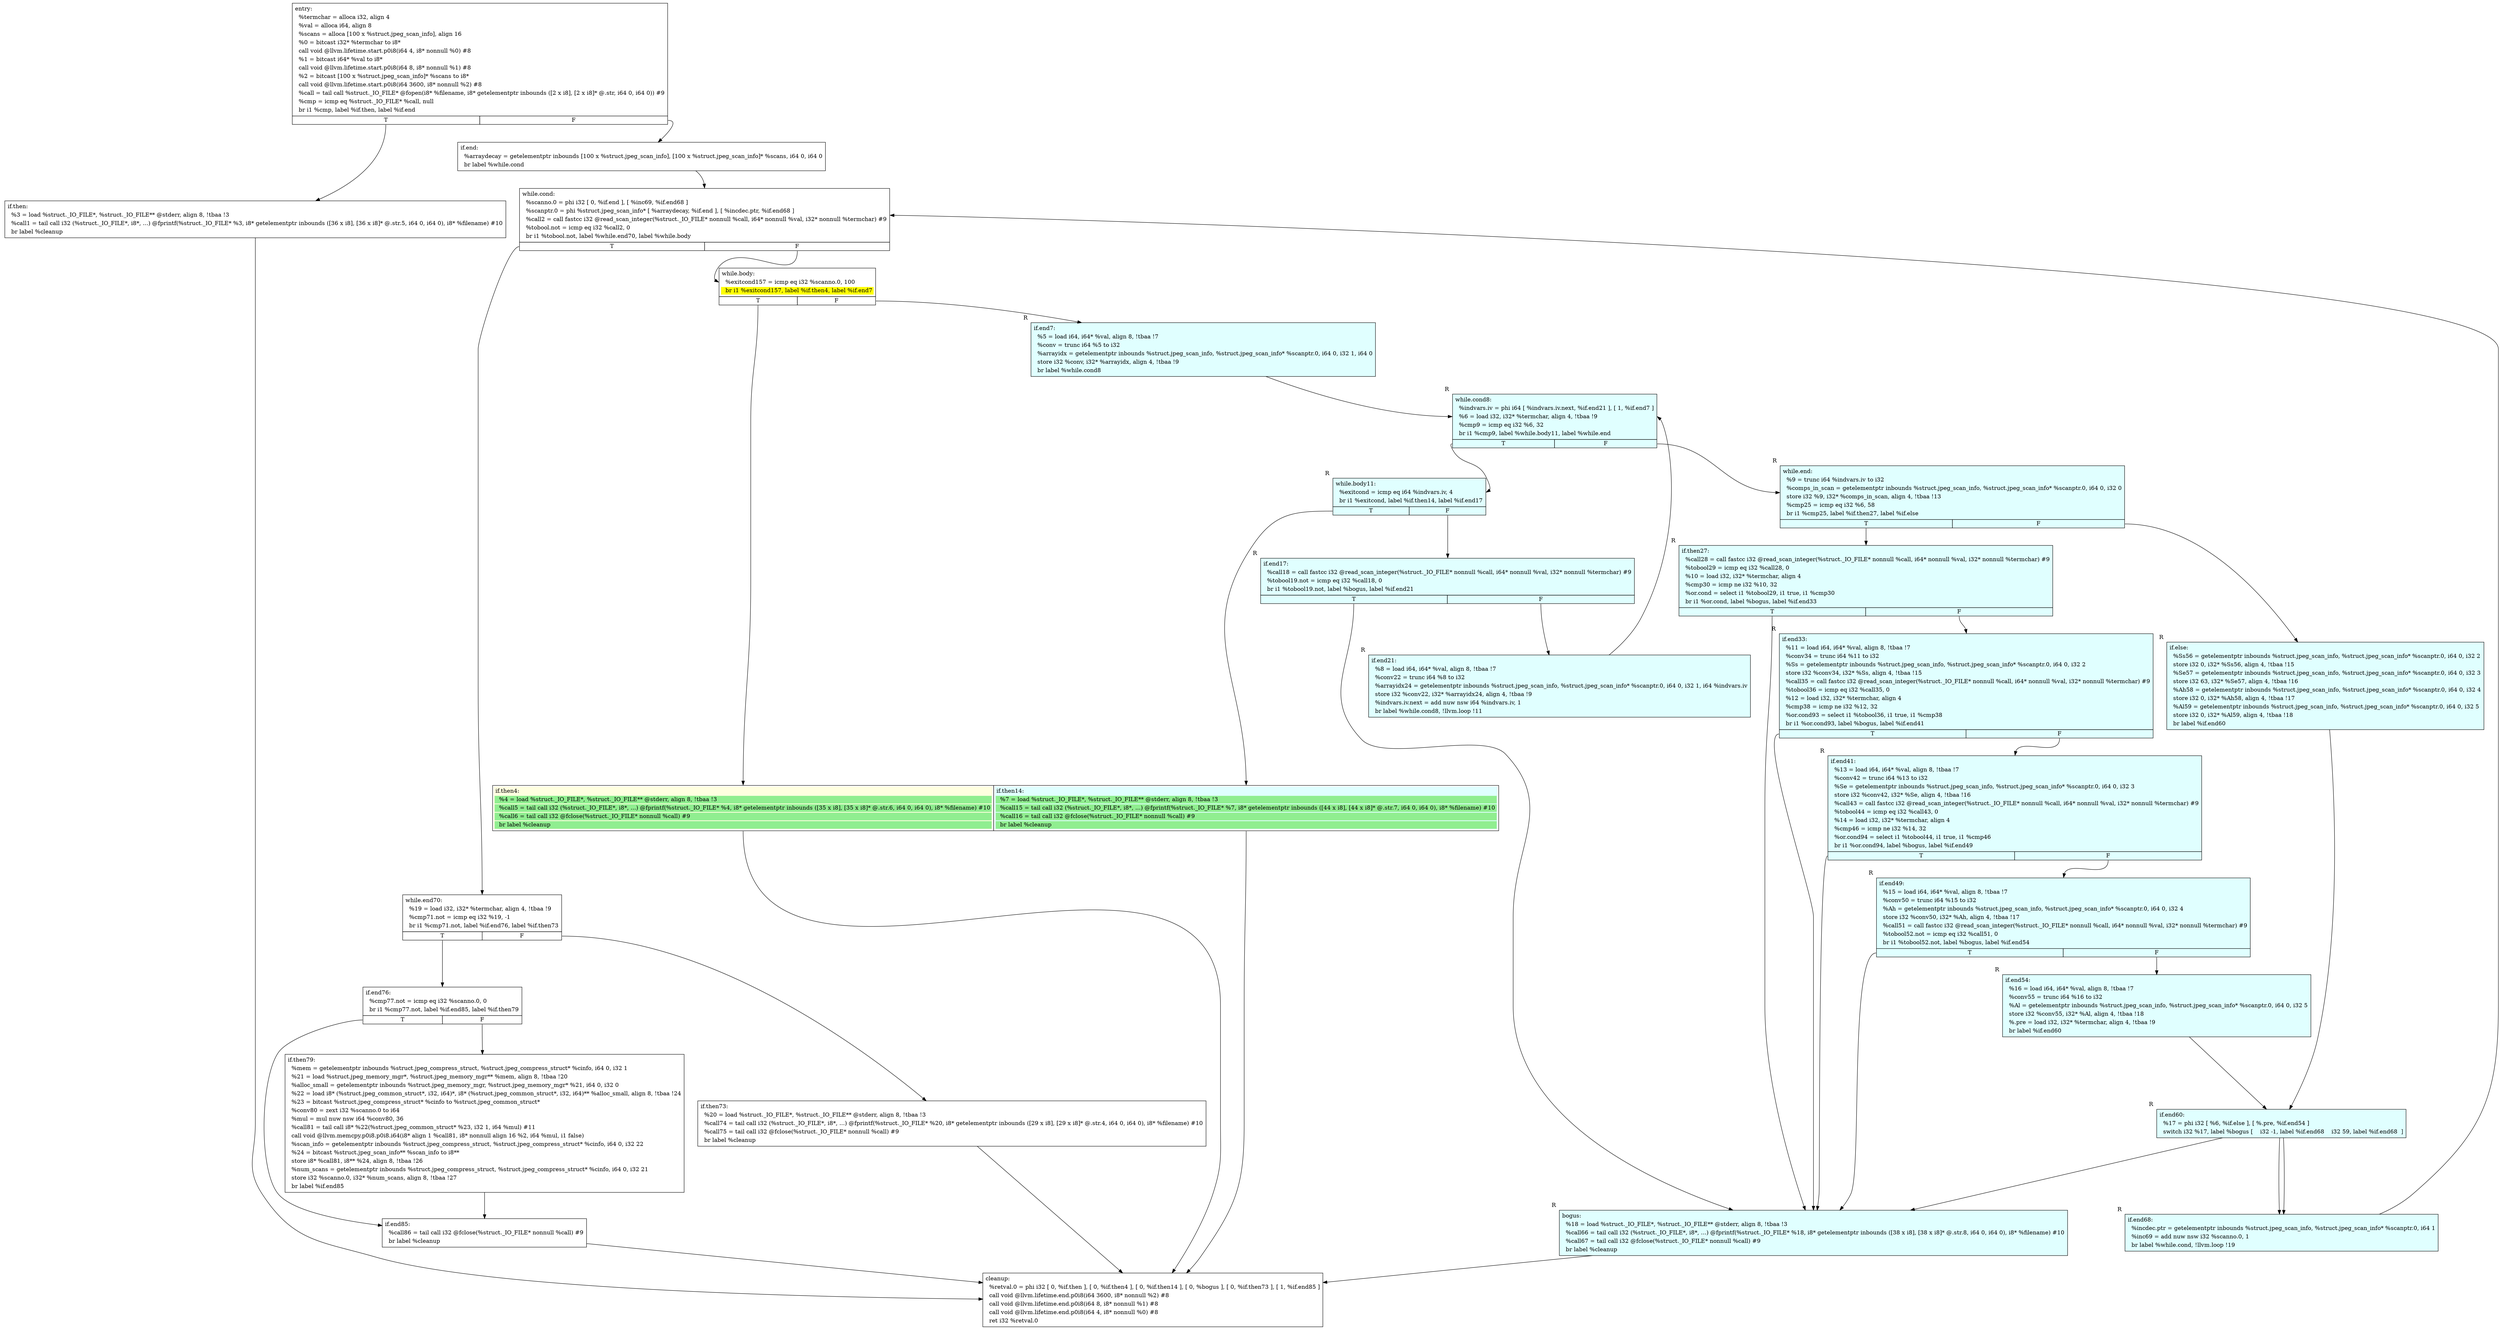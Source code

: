 digraph {
m_bb0 [shape = none, label  = <<table border="0" cellspacing="0">
<tr><td port="f1" border="1" colspan="2"><table bgcolor="LightYellow" border="0">
<tr><td align="left">if.then4:</td></tr>
<tr><td bgcolor="lightgreen" align="left">  %4 = load %struct._IO_FILE*, %struct._IO_FILE** @stderr, align 8, !tbaa !3</td></tr>
<tr><td bgcolor="lightgreen" align="left">  %call5 = tail call i32 (%struct._IO_FILE*, i8*, ...) @fprintf(%struct._IO_FILE* %4, i8* getelementptr inbounds ([35 x i8], [35 x i8]* @.str.6, i64 0, i64 0), i8* %filename) #10</td></tr>
<tr><td bgcolor="lightgreen" align="left">  %call6 = tail call i32 @fclose(%struct._IO_FILE* nonnull %call) #9</td></tr>
<tr><td bgcolor="lightgreen" align="left">  br label %cleanup</td></tr>
</table>
</td>
<td port="f2" border="1" colspan="2"><table bgcolor="LightCyan" border="0">
<tr><td align="left">if.then14:</td></tr>
<tr><td bgcolor="lightgreen" align="left">  %7 = load %struct._IO_FILE*, %struct._IO_FILE** @stderr, align 8, !tbaa !3</td></tr>
<tr><td bgcolor="lightgreen" align="left">  %call15 = tail call i32 (%struct._IO_FILE*, i8*, ...) @fprintf(%struct._IO_FILE* %7, i8* getelementptr inbounds ([44 x i8], [44 x i8]* @.str.7, i64 0, i64 0), i8* %filename) #10</td></tr>
<tr><td bgcolor="lightgreen" align="left">  %call16 = tail call i32 @fclose(%struct._IO_FILE* nonnull %call) #9</td></tr>
<tr><td bgcolor="lightgreen" align="left">  br label %cleanup</td></tr>
</table>
</td></tr>
</table>> ]
f_bb0 [shape = none, label  = <<table  border="0" cellspacing="0">
<tr><td port="f" border="1" colspan="2"><table border="0">
<tr><td align="left">entry:</td></tr>
<tr><td align="left">  %termchar = alloca i32, align 4</td></tr>
<tr><td align="left">  %val = alloca i64, align 8</td></tr>
<tr><td align="left">  %scans = alloca [100 x %struct.jpeg_scan_info], align 16</td></tr>
<tr><td align="left">  %0 = bitcast i32* %termchar to i8*</td></tr>
<tr><td align="left">  call void @llvm.lifetime.start.p0i8(i64 4, i8* nonnull %0) #8</td></tr>
<tr><td align="left">  %1 = bitcast i64* %val to i8*</td></tr>
<tr><td align="left">  call void @llvm.lifetime.start.p0i8(i64 8, i8* nonnull %1) #8</td></tr>
<tr><td align="left">  %2 = bitcast [100 x %struct.jpeg_scan_info]* %scans to i8*</td></tr>
<tr><td align="left">  call void @llvm.lifetime.start.p0i8(i64 3600, i8* nonnull %2) #8</td></tr>
<tr><td align="left">  %call = tail call %struct._IO_FILE* @fopen(i8* %filename, i8* getelementptr inbounds ([2 x i8], [2 x i8]* @.str, i64 0, i64 0)) #9</td></tr>
<tr><td align="left">  %cmp = icmp eq %struct._IO_FILE* %call, null</td></tr>
<tr><td align="left">  br i1 %cmp, label %if.then, label %if.end</td></tr>
</table>
</td></tr>
<tr><td border="1" port="fT">T</td><td border="1" port="fF">F</td></tr>
</table>> ]
f_bb1 [shape = none, label  = <<table  border="0" cellspacing="0">
<tr><td port="f" border="1"><table border="0">
<tr><td align="left">if.then:</td></tr>
<tr><td align="left">  %3 = load %struct._IO_FILE*, %struct._IO_FILE** @stderr, align 8, !tbaa !3</td></tr>
<tr><td align="left">  %call1 = tail call i32 (%struct._IO_FILE*, i8*, ...) @fprintf(%struct._IO_FILE* %3, i8* getelementptr inbounds ([36 x i8], [36 x i8]* @.str.5, i64 0, i64 0), i8* %filename) #10</td></tr>
<tr><td align="left">  br label %cleanup</td></tr>
</table>
</td></tr>
</table>> ]
f_bb2 [shape = none, label  = <<table  border="0" cellspacing="0">
<tr><td port="f" border="1"><table border="0">
<tr><td align="left">if.end:</td></tr>
<tr><td align="left">  %arraydecay = getelementptr inbounds [100 x %struct.jpeg_scan_info], [100 x %struct.jpeg_scan_info]* %scans, i64 0, i64 0</td></tr>
<tr><td align="left">  br label %while.cond</td></tr>
</table>
</td></tr>
</table>> ]
f_bb3 [shape = none, label  = <<table  border="0" cellspacing="0">
<tr><td port="f" border="1" colspan="2"><table border="0">
<tr><td align="left">while.cond:</td></tr>
<tr><td align="left">  %scanno.0 = phi i32 [ 0, %if.end ], [ %inc69, %if.end68 ]</td></tr>
<tr><td align="left">  %scanptr.0 = phi %struct.jpeg_scan_info* [ %arraydecay, %if.end ], [ %incdec.ptr, %if.end68 ]</td></tr>
<tr><td align="left">  %call2 = call fastcc i32 @read_scan_integer(%struct._IO_FILE* nonnull %call, i64* nonnull %val, i32* nonnull %termchar) #9</td></tr>
<tr><td align="left">  %tobool.not = icmp eq i32 %call2, 0</td></tr>
<tr><td align="left">  br i1 %tobool.not, label %while.end70, label %while.body</td></tr>
</table>
</td></tr>
<tr><td border="1" port="fT">T</td><td border="1" port="fF">F</td></tr>
</table>> ]
f_bb4 [shape = none, label  = <<table  border="0" cellspacing="0">
<tr><td port="f" border="1" colspan="2"><table border="0">
<tr><td align="left">while.body:</td></tr>
<tr><td align="left">  %exitcond157 = icmp eq i32 %scanno.0, 100</td></tr>
<tr><td bgcolor="yellow" align="left">  br i1 %exitcond157, label %if.then4, label %if.end7</td></tr>
</table>
</td></tr>
<tr><td border="1" port="fT">T</td><td border="1" port="fF">F</td></tr>
</table>> ]
f_bb5 [shape = none,  xlabel="R", label  = <<table  bgcolor="LightCyan"  border="0" cellspacing="0">
<tr><td port="f" border="1"><table border="0">
<tr><td align="left">if.end7:</td></tr>
<tr><td align="left">  %5 = load i64, i64* %val, align 8, !tbaa !7</td></tr>
<tr><td align="left">  %conv = trunc i64 %5 to i32</td></tr>
<tr><td align="left">  %arrayidx = getelementptr inbounds %struct.jpeg_scan_info, %struct.jpeg_scan_info* %scanptr.0, i64 0, i32 1, i64 0</td></tr>
<tr><td align="left">  store i32 %conv, i32* %arrayidx, align 4, !tbaa !9</td></tr>
<tr><td align="left">  br label %while.cond8</td></tr>
</table>
</td></tr>
</table>> ]
f_bb6 [shape = none,  xlabel="R", label  = <<table  bgcolor="LightCyan"  border="0" cellspacing="0">
<tr><td port="f" border="1" colspan="2"><table border="0">
<tr><td align="left">while.cond8:</td></tr>
<tr><td align="left">  %indvars.iv = phi i64 [ %indvars.iv.next, %if.end21 ], [ 1, %if.end7 ]</td></tr>
<tr><td align="left">  %6 = load i32, i32* %termchar, align 4, !tbaa !9</td></tr>
<tr><td align="left">  %cmp9 = icmp eq i32 %6, 32</td></tr>
<tr><td align="left">  br i1 %cmp9, label %while.body11, label %while.end</td></tr>
</table>
</td></tr>
<tr><td border="1" port="fT">T</td><td border="1" port="fF">F</td></tr>
</table>> ]
f_bb7 [shape = none,  xlabel="R", label  = <<table  bgcolor="LightCyan"  border="0" cellspacing="0">
<tr><td port="f" border="1" colspan="2"><table border="0">
<tr><td align="left">while.body11:</td></tr>
<tr><td align="left">  %exitcond = icmp eq i64 %indvars.iv, 4</td></tr>
<tr><td align="left">  br i1 %exitcond, label %if.then14, label %if.end17</td></tr>
</table>
</td></tr>
<tr><td border="1" port="fT">T</td><td border="1" port="fF">F</td></tr>
</table>> ]
f_bb8 [shape = none,  xlabel="R", label  = <<table  bgcolor="LightCyan"  border="0" cellspacing="0">
<tr><td port="f" border="1" colspan="2"><table border="0">
<tr><td align="left">if.end17:</td></tr>
<tr><td align="left">  %call18 = call fastcc i32 @read_scan_integer(%struct._IO_FILE* nonnull %call, i64* nonnull %val, i32* nonnull %termchar) #9</td></tr>
<tr><td align="left">  %tobool19.not = icmp eq i32 %call18, 0</td></tr>
<tr><td align="left">  br i1 %tobool19.not, label %bogus, label %if.end21</td></tr>
</table>
</td></tr>
<tr><td border="1" port="fT">T</td><td border="1" port="fF">F</td></tr>
</table>> ]
f_bb9 [shape = none,  xlabel="R", label  = <<table  bgcolor="LightCyan"  border="0" cellspacing="0">
<tr><td port="f" border="1"><table border="0">
<tr><td align="left">if.end21:</td></tr>
<tr><td align="left">  %8 = load i64, i64* %val, align 8, !tbaa !7</td></tr>
<tr><td align="left">  %conv22 = trunc i64 %8 to i32</td></tr>
<tr><td align="left">  %arrayidx24 = getelementptr inbounds %struct.jpeg_scan_info, %struct.jpeg_scan_info* %scanptr.0, i64 0, i32 1, i64 %indvars.iv</td></tr>
<tr><td align="left">  store i32 %conv22, i32* %arrayidx24, align 4, !tbaa !9</td></tr>
<tr><td align="left">  %indvars.iv.next = add nuw nsw i64 %indvars.iv, 1</td></tr>
<tr><td align="left">  br label %while.cond8, !llvm.loop !11</td></tr>
</table>
</td></tr>
</table>> ]
f_bb10 [shape = none,  xlabel="R", label  = <<table  bgcolor="LightCyan"  border="0" cellspacing="0">
<tr><td port="f" border="1" colspan="2"><table border="0">
<tr><td align="left">while.end:</td></tr>
<tr><td align="left">  %9 = trunc i64 %indvars.iv to i32</td></tr>
<tr><td align="left">  %comps_in_scan = getelementptr inbounds %struct.jpeg_scan_info, %struct.jpeg_scan_info* %scanptr.0, i64 0, i32 0</td></tr>
<tr><td align="left">  store i32 %9, i32* %comps_in_scan, align 4, !tbaa !13</td></tr>
<tr><td align="left">  %cmp25 = icmp eq i32 %6, 58</td></tr>
<tr><td align="left">  br i1 %cmp25, label %if.then27, label %if.else</td></tr>
</table>
</td></tr>
<tr><td border="1" port="fT">T</td><td border="1" port="fF">F</td></tr>
</table>> ]
f_bb11 [shape = none,  xlabel="R", label  = <<table  bgcolor="LightCyan"  border="0" cellspacing="0">
<tr><td port="f" border="1" colspan="2"><table border="0">
<tr><td align="left">if.then27:</td></tr>
<tr><td align="left">  %call28 = call fastcc i32 @read_scan_integer(%struct._IO_FILE* nonnull %call, i64* nonnull %val, i32* nonnull %termchar) #9</td></tr>
<tr><td align="left">  %tobool29 = icmp eq i32 %call28, 0</td></tr>
<tr><td align="left">  %10 = load i32, i32* %termchar, align 4</td></tr>
<tr><td align="left">  %cmp30 = icmp ne i32 %10, 32</td></tr>
<tr><td align="left">  %or.cond = select i1 %tobool29, i1 true, i1 %cmp30</td></tr>
<tr><td align="left">  br i1 %or.cond, label %bogus, label %if.end33</td></tr>
</table>
</td></tr>
<tr><td border="1" port="fT">T</td><td border="1" port="fF">F</td></tr>
</table>> ]
f_bb12 [shape = none,  xlabel="R", label  = <<table  bgcolor="LightCyan"  border="0" cellspacing="0">
<tr><td port="f" border="1" colspan="2"><table border="0">
<tr><td align="left">if.end33:</td></tr>
<tr><td align="left">  %11 = load i64, i64* %val, align 8, !tbaa !7</td></tr>
<tr><td align="left">  %conv34 = trunc i64 %11 to i32</td></tr>
<tr><td align="left">  %Ss = getelementptr inbounds %struct.jpeg_scan_info, %struct.jpeg_scan_info* %scanptr.0, i64 0, i32 2</td></tr>
<tr><td align="left">  store i32 %conv34, i32* %Ss, align 4, !tbaa !15</td></tr>
<tr><td align="left">  %call35 = call fastcc i32 @read_scan_integer(%struct._IO_FILE* nonnull %call, i64* nonnull %val, i32* nonnull %termchar) #9</td></tr>
<tr><td align="left">  %tobool36 = icmp eq i32 %call35, 0</td></tr>
<tr><td align="left">  %12 = load i32, i32* %termchar, align 4</td></tr>
<tr><td align="left">  %cmp38 = icmp ne i32 %12, 32</td></tr>
<tr><td align="left">  %or.cond93 = select i1 %tobool36, i1 true, i1 %cmp38</td></tr>
<tr><td align="left">  br i1 %or.cond93, label %bogus, label %if.end41</td></tr>
</table>
</td></tr>
<tr><td border="1" port="fT">T</td><td border="1" port="fF">F</td></tr>
</table>> ]
f_bb13 [shape = none,  xlabel="R", label  = <<table  bgcolor="LightCyan"  border="0" cellspacing="0">
<tr><td port="f" border="1" colspan="2"><table border="0">
<tr><td align="left">if.end41:</td></tr>
<tr><td align="left">  %13 = load i64, i64* %val, align 8, !tbaa !7</td></tr>
<tr><td align="left">  %conv42 = trunc i64 %13 to i32</td></tr>
<tr><td align="left">  %Se = getelementptr inbounds %struct.jpeg_scan_info, %struct.jpeg_scan_info* %scanptr.0, i64 0, i32 3</td></tr>
<tr><td align="left">  store i32 %conv42, i32* %Se, align 4, !tbaa !16</td></tr>
<tr><td align="left">  %call43 = call fastcc i32 @read_scan_integer(%struct._IO_FILE* nonnull %call, i64* nonnull %val, i32* nonnull %termchar) #9</td></tr>
<tr><td align="left">  %tobool44 = icmp eq i32 %call43, 0</td></tr>
<tr><td align="left">  %14 = load i32, i32* %termchar, align 4</td></tr>
<tr><td align="left">  %cmp46 = icmp ne i32 %14, 32</td></tr>
<tr><td align="left">  %or.cond94 = select i1 %tobool44, i1 true, i1 %cmp46</td></tr>
<tr><td align="left">  br i1 %or.cond94, label %bogus, label %if.end49</td></tr>
</table>
</td></tr>
<tr><td border="1" port="fT">T</td><td border="1" port="fF">F</td></tr>
</table>> ]
f_bb14 [shape = none,  xlabel="R", label  = <<table  bgcolor="LightCyan"  border="0" cellspacing="0">
<tr><td port="f" border="1" colspan="2"><table border="0">
<tr><td align="left">if.end49:</td></tr>
<tr><td align="left">  %15 = load i64, i64* %val, align 8, !tbaa !7</td></tr>
<tr><td align="left">  %conv50 = trunc i64 %15 to i32</td></tr>
<tr><td align="left">  %Ah = getelementptr inbounds %struct.jpeg_scan_info, %struct.jpeg_scan_info* %scanptr.0, i64 0, i32 4</td></tr>
<tr><td align="left">  store i32 %conv50, i32* %Ah, align 4, !tbaa !17</td></tr>
<tr><td align="left">  %call51 = call fastcc i32 @read_scan_integer(%struct._IO_FILE* nonnull %call, i64* nonnull %val, i32* nonnull %termchar) #9</td></tr>
<tr><td align="left">  %tobool52.not = icmp eq i32 %call51, 0</td></tr>
<tr><td align="left">  br i1 %tobool52.not, label %bogus, label %if.end54</td></tr>
</table>
</td></tr>
<tr><td border="1" port="fT">T</td><td border="1" port="fF">F</td></tr>
</table>> ]
f_bb15 [shape = none,  xlabel="R", label  = <<table  bgcolor="LightCyan"  border="0" cellspacing="0">
<tr><td port="f" border="1"><table border="0">
<tr><td align="left">if.end54:</td></tr>
<tr><td align="left">  %16 = load i64, i64* %val, align 8, !tbaa !7</td></tr>
<tr><td align="left">  %conv55 = trunc i64 %16 to i32</td></tr>
<tr><td align="left">  %Al = getelementptr inbounds %struct.jpeg_scan_info, %struct.jpeg_scan_info* %scanptr.0, i64 0, i32 5</td></tr>
<tr><td align="left">  store i32 %conv55, i32* %Al, align 4, !tbaa !18</td></tr>
<tr><td align="left">  %.pre = load i32, i32* %termchar, align 4, !tbaa !9</td></tr>
<tr><td align="left">  br label %if.end60</td></tr>
</table>
</td></tr>
</table>> ]
f_bb16 [shape = none,  xlabel="R", label  = <<table  bgcolor="LightCyan"  border="0" cellspacing="0">
<tr><td port="f" border="1"><table border="0">
<tr><td align="left">if.else:</td></tr>
<tr><td align="left">  %Ss56 = getelementptr inbounds %struct.jpeg_scan_info, %struct.jpeg_scan_info* %scanptr.0, i64 0, i32 2</td></tr>
<tr><td align="left">  store i32 0, i32* %Ss56, align 4, !tbaa !15</td></tr>
<tr><td align="left">  %Se57 = getelementptr inbounds %struct.jpeg_scan_info, %struct.jpeg_scan_info* %scanptr.0, i64 0, i32 3</td></tr>
<tr><td align="left">  store i32 63, i32* %Se57, align 4, !tbaa !16</td></tr>
<tr><td align="left">  %Ah58 = getelementptr inbounds %struct.jpeg_scan_info, %struct.jpeg_scan_info* %scanptr.0, i64 0, i32 4</td></tr>
<tr><td align="left">  store i32 0, i32* %Ah58, align 4, !tbaa !17</td></tr>
<tr><td align="left">  %Al59 = getelementptr inbounds %struct.jpeg_scan_info, %struct.jpeg_scan_info* %scanptr.0, i64 0, i32 5</td></tr>
<tr><td align="left">  store i32 0, i32* %Al59, align 4, !tbaa !18</td></tr>
<tr><td align="left">  br label %if.end60</td></tr>
</table>
</td></tr>
</table>> ]
f_bb17 [shape = none,  xlabel="R", label  = <<table  bgcolor="LightCyan"  border="0" cellspacing="0">
<tr><td port="f" border="1"><table border="0">
<tr><td align="left">if.end60:</td></tr>
<tr><td align="left">  %17 = phi i32 [ %6, %if.else ], [ %.pre, %if.end54 ]</td></tr>
<tr><td align="left">  switch i32 %17, label %bogus [
    i32 -1, label %if.end68
    i32 59, label %if.end68
  ]</td></tr>
</table>
</td></tr>
</table>> ]
f_bb18 [shape = none,  xlabel="R", label  = <<table  bgcolor="LightCyan"  border="0" cellspacing="0">
<tr><td port="f" border="1"><table border="0">
<tr><td align="left">bogus:</td></tr>
<tr><td align="left">  %18 = load %struct._IO_FILE*, %struct._IO_FILE** @stderr, align 8, !tbaa !3</td></tr>
<tr><td align="left">  %call66 = tail call i32 (%struct._IO_FILE*, i8*, ...) @fprintf(%struct._IO_FILE* %18, i8* getelementptr inbounds ([38 x i8], [38 x i8]* @.str.8, i64 0, i64 0), i8* %filename) #10</td></tr>
<tr><td align="left">  %call67 = tail call i32 @fclose(%struct._IO_FILE* nonnull %call) #9</td></tr>
<tr><td align="left">  br label %cleanup</td></tr>
</table>
</td></tr>
</table>> ]
f_bb19 [shape = none,  xlabel="R", label  = <<table  bgcolor="LightCyan"  border="0" cellspacing="0">
<tr><td port="f" border="1"><table border="0">
<tr><td align="left">if.end68:</td></tr>
<tr><td align="left">  %incdec.ptr = getelementptr inbounds %struct.jpeg_scan_info, %struct.jpeg_scan_info* %scanptr.0, i64 1</td></tr>
<tr><td align="left">  %inc69 = add nuw nsw i32 %scanno.0, 1</td></tr>
<tr><td align="left">  br label %while.cond, !llvm.loop !19</td></tr>
</table>
</td></tr>
</table>> ]
f_bb20 [shape = none, label  = <<table  border="0" cellspacing="0">
<tr><td port="f" border="1" colspan="2"><table border="0">
<tr><td align="left">while.end70:</td></tr>
<tr><td align="left">  %19 = load i32, i32* %termchar, align 4, !tbaa !9</td></tr>
<tr><td align="left">  %cmp71.not = icmp eq i32 %19, -1</td></tr>
<tr><td align="left">  br i1 %cmp71.not, label %if.end76, label %if.then73</td></tr>
</table>
</td></tr>
<tr><td border="1" port="fT">T</td><td border="1" port="fF">F</td></tr>
</table>> ]
f_bb21 [shape = none, label  = <<table  border="0" cellspacing="0">
<tr><td port="f" border="1"><table border="0">
<tr><td align="left">if.then73:</td></tr>
<tr><td align="left">  %20 = load %struct._IO_FILE*, %struct._IO_FILE** @stderr, align 8, !tbaa !3</td></tr>
<tr><td align="left">  %call74 = tail call i32 (%struct._IO_FILE*, i8*, ...) @fprintf(%struct._IO_FILE* %20, i8* getelementptr inbounds ([29 x i8], [29 x i8]* @.str.4, i64 0, i64 0), i8* %filename) #10</td></tr>
<tr><td align="left">  %call75 = tail call i32 @fclose(%struct._IO_FILE* nonnull %call) #9</td></tr>
<tr><td align="left">  br label %cleanup</td></tr>
</table>
</td></tr>
</table>> ]
f_bb22 [shape = none, label  = <<table  border="0" cellspacing="0">
<tr><td port="f" border="1" colspan="2"><table border="0">
<tr><td align="left">if.end76:</td></tr>
<tr><td align="left">  %cmp77.not = icmp eq i32 %scanno.0, 0</td></tr>
<tr><td align="left">  br i1 %cmp77.not, label %if.end85, label %if.then79</td></tr>
</table>
</td></tr>
<tr><td border="1" port="fT">T</td><td border="1" port="fF">F</td></tr>
</table>> ]
f_bb23 [shape = none, label  = <<table  border="0" cellspacing="0">
<tr><td port="f" border="1"><table border="0">
<tr><td align="left">if.then79:</td></tr>
<tr><td align="left">  %mem = getelementptr inbounds %struct.jpeg_compress_struct, %struct.jpeg_compress_struct* %cinfo, i64 0, i32 1</td></tr>
<tr><td align="left">  %21 = load %struct.jpeg_memory_mgr*, %struct.jpeg_memory_mgr** %mem, align 8, !tbaa !20</td></tr>
<tr><td align="left">  %alloc_small = getelementptr inbounds %struct.jpeg_memory_mgr, %struct.jpeg_memory_mgr* %21, i64 0, i32 0</td></tr>
<tr><td align="left">  %22 = load i8* (%struct.jpeg_common_struct*, i32, i64)*, i8* (%struct.jpeg_common_struct*, i32, i64)** %alloc_small, align 8, !tbaa !24</td></tr>
<tr><td align="left">  %23 = bitcast %struct.jpeg_compress_struct* %cinfo to %struct.jpeg_common_struct*</td></tr>
<tr><td align="left">  %conv80 = zext i32 %scanno.0 to i64</td></tr>
<tr><td align="left">  %mul = mul nuw nsw i64 %conv80, 36</td></tr>
<tr><td align="left">  %call81 = tail call i8* %22(%struct.jpeg_common_struct* %23, i32 1, i64 %mul) #11</td></tr>
<tr><td align="left">  call void @llvm.memcpy.p0i8.p0i8.i64(i8* align 1 %call81, i8* nonnull align 16 %2, i64 %mul, i1 false)</td></tr>
<tr><td align="left">  %scan_info = getelementptr inbounds %struct.jpeg_compress_struct, %struct.jpeg_compress_struct* %cinfo, i64 0, i32 22</td></tr>
<tr><td align="left">  %24 = bitcast %struct.jpeg_scan_info** %scan_info to i8**</td></tr>
<tr><td align="left">  store i8* %call81, i8** %24, align 8, !tbaa !26</td></tr>
<tr><td align="left">  %num_scans = getelementptr inbounds %struct.jpeg_compress_struct, %struct.jpeg_compress_struct* %cinfo, i64 0, i32 21</td></tr>
<tr><td align="left">  store i32 %scanno.0, i32* %num_scans, align 8, !tbaa !27</td></tr>
<tr><td align="left">  br label %if.end85</td></tr>
</table>
</td></tr>
</table>> ]
f_bb24 [shape = none, label  = <<table  border="0" cellspacing="0">
<tr><td port="f" border="1"><table border="0">
<tr><td align="left">if.end85:</td></tr>
<tr><td align="left">  %call86 = tail call i32 @fclose(%struct._IO_FILE* nonnull %call) #9</td></tr>
<tr><td align="left">  br label %cleanup</td></tr>
</table>
</td></tr>
</table>> ]
f_bb25 [shape = none, label  = <<table  border="0" cellspacing="0">
<tr><td port="f" border="1"><table border="0">
<tr><td align="left">cleanup:</td></tr>
<tr><td align="left">  %retval.0 = phi i32 [ 0, %if.then ], [ 0, %if.then4 ], [ 0, %if.then14 ], [ 0, %bogus ], [ 0, %if.then73 ], [ 1, %if.end85 ]</td></tr>
<tr><td align="left">  call void @llvm.lifetime.end.p0i8(i64 3600, i8* nonnull %2) #8</td></tr>
<tr><td align="left">  call void @llvm.lifetime.end.p0i8(i64 8, i8* nonnull %1) #8</td></tr>
<tr><td align="left">  call void @llvm.lifetime.end.p0i8(i64 4, i8* nonnull %0) #8</td></tr>
<tr><td align="left">  ret i32 %retval.0</td></tr>
</table>
</td></tr>
</table>> ]
f_bb0:fT -> f_bb1:f
f_bb0:fF -> f_bb2:f
f_bb1:f -> f_bb25:f
f_bb2:f -> f_bb3:f
f_bb3:fT -> f_bb20:f
f_bb3:fF -> f_bb4:f
f_bb4:fT -> m_bb0:f1
f_bb4:fF -> f_bb5:f
m_bb0:f1 -> f_bb25:f
f_bb5:f -> f_bb6:f
f_bb6:fT -> f_bb7:f
f_bb6:fF -> f_bb10:f
f_bb7:fT -> m_bb0:f2
f_bb7:fF -> f_bb8:f
m_bb0:f2 -> f_bb25:f
f_bb8:fT -> f_bb18:f
f_bb8:fF -> f_bb9:f
f_bb9:f -> f_bb6:f
f_bb10:fT -> f_bb11:f
f_bb10:fF -> f_bb16:f
f_bb11:fT -> f_bb18:f
f_bb11:fF -> f_bb12:f
f_bb12:fT -> f_bb18:f
f_bb12:fF -> f_bb13:f
f_bb13:fT -> f_bb18:f
f_bb13:fF -> f_bb14:f
f_bb14:fT -> f_bb18:f
f_bb14:fF -> f_bb15:f
f_bb15:f -> f_bb17:f
f_bb16:f -> f_bb17:f
f_bb17:f -> f_bb18:f
f_bb17:f -> f_bb19:f
f_bb17:f -> f_bb19:f
f_bb18:f -> f_bb25:f
f_bb19:f -> f_bb3:f
f_bb20:fT -> f_bb22:f
f_bb20:fF -> f_bb21:f
f_bb21:f -> f_bb25:f
f_bb22:fT -> f_bb24:f
f_bb22:fF -> f_bb23:f
f_bb23:f -> f_bb24:f
f_bb24:f -> f_bb25:f
}


